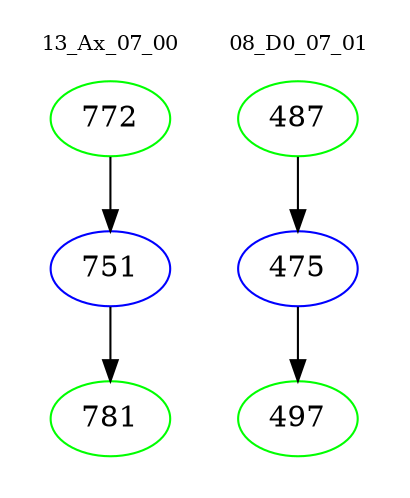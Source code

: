 digraph{
subgraph cluster_0 {
color = white
label = "13_Ax_07_00";
fontsize=10;
T0_772 [label="772", color="green"]
T0_772 -> T0_751 [color="black"]
T0_751 [label="751", color="blue"]
T0_751 -> T0_781 [color="black"]
T0_781 [label="781", color="green"]
}
subgraph cluster_1 {
color = white
label = "08_D0_07_01";
fontsize=10;
T1_487 [label="487", color="green"]
T1_487 -> T1_475 [color="black"]
T1_475 [label="475", color="blue"]
T1_475 -> T1_497 [color="black"]
T1_497 [label="497", color="green"]
}
}
